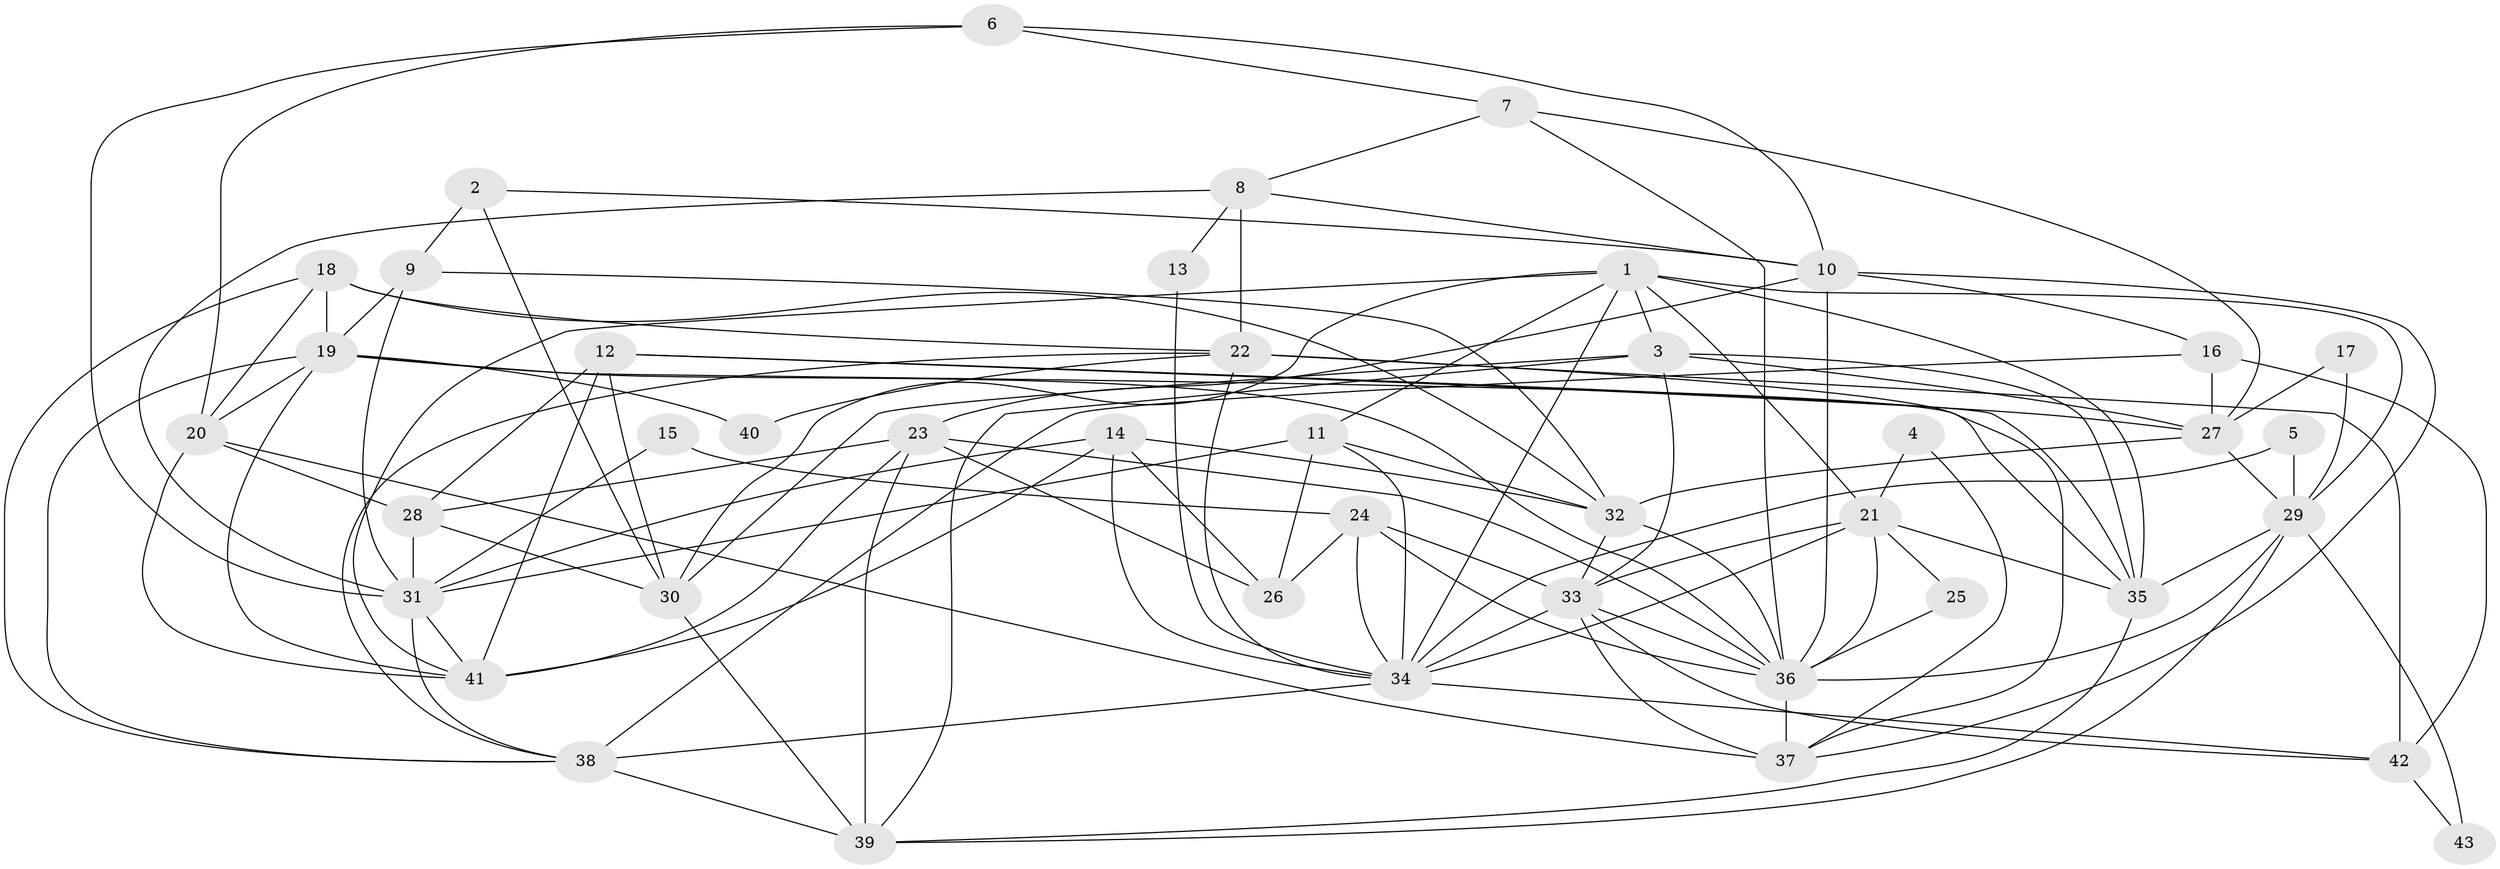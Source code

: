// original degree distribution, {2: 0.19767441860465115, 4: 0.2558139534883721, 7: 0.06976744186046512, 3: 0.22093023255813954, 5: 0.12790697674418605, 6: 0.11627906976744186, 8: 0.011627906976744186}
// Generated by graph-tools (version 1.1) at 2025/26/03/09/25 03:26:14]
// undirected, 43 vertices, 117 edges
graph export_dot {
graph [start="1"]
  node [color=gray90,style=filled];
  1;
  2;
  3;
  4;
  5;
  6;
  7;
  8;
  9;
  10;
  11;
  12;
  13;
  14;
  15;
  16;
  17;
  18;
  19;
  20;
  21;
  22;
  23;
  24;
  25;
  26;
  27;
  28;
  29;
  30;
  31;
  32;
  33;
  34;
  35;
  36;
  37;
  38;
  39;
  40;
  41;
  42;
  43;
  1 -- 3 [weight=1.0];
  1 -- 11 [weight=2.0];
  1 -- 21 [weight=1.0];
  1 -- 29 [weight=1.0];
  1 -- 30 [weight=1.0];
  1 -- 34 [weight=1.0];
  1 -- 35 [weight=2.0];
  1 -- 41 [weight=1.0];
  2 -- 9 [weight=1.0];
  2 -- 10 [weight=1.0];
  2 -- 30 [weight=1.0];
  3 -- 27 [weight=1.0];
  3 -- 30 [weight=1.0];
  3 -- 33 [weight=1.0];
  3 -- 35 [weight=1.0];
  3 -- 39 [weight=1.0];
  4 -- 21 [weight=1.0];
  4 -- 37 [weight=1.0];
  5 -- 29 [weight=1.0];
  5 -- 34 [weight=1.0];
  6 -- 7 [weight=1.0];
  6 -- 10 [weight=1.0];
  6 -- 20 [weight=1.0];
  6 -- 31 [weight=1.0];
  7 -- 8 [weight=1.0];
  7 -- 27 [weight=1.0];
  7 -- 36 [weight=1.0];
  8 -- 10 [weight=1.0];
  8 -- 13 [weight=1.0];
  8 -- 22 [weight=2.0];
  8 -- 31 [weight=1.0];
  9 -- 19 [weight=1.0];
  9 -- 31 [weight=1.0];
  9 -- 32 [weight=1.0];
  10 -- 16 [weight=1.0];
  10 -- 23 [weight=1.0];
  10 -- 36 [weight=1.0];
  10 -- 37 [weight=1.0];
  11 -- 26 [weight=1.0];
  11 -- 31 [weight=1.0];
  11 -- 32 [weight=1.0];
  11 -- 34 [weight=1.0];
  12 -- 27 [weight=1.0];
  12 -- 28 [weight=1.0];
  12 -- 30 [weight=1.0];
  12 -- 35 [weight=1.0];
  12 -- 41 [weight=1.0];
  13 -- 34 [weight=1.0];
  14 -- 26 [weight=1.0];
  14 -- 31 [weight=2.0];
  14 -- 32 [weight=1.0];
  14 -- 34 [weight=1.0];
  14 -- 41 [weight=1.0];
  15 -- 24 [weight=1.0];
  15 -- 31 [weight=1.0];
  16 -- 27 [weight=1.0];
  16 -- 38 [weight=1.0];
  16 -- 42 [weight=1.0];
  17 -- 27 [weight=1.0];
  17 -- 29 [weight=1.0];
  18 -- 19 [weight=1.0];
  18 -- 20 [weight=1.0];
  18 -- 22 [weight=1.0];
  18 -- 32 [weight=1.0];
  18 -- 38 [weight=1.0];
  19 -- 20 [weight=1.0];
  19 -- 35 [weight=1.0];
  19 -- 36 [weight=1.0];
  19 -- 38 [weight=1.0];
  19 -- 40 [weight=2.0];
  19 -- 41 [weight=1.0];
  20 -- 28 [weight=1.0];
  20 -- 37 [weight=1.0];
  20 -- 41 [weight=1.0];
  21 -- 25 [weight=1.0];
  21 -- 33 [weight=1.0];
  21 -- 34 [weight=2.0];
  21 -- 35 [weight=1.0];
  21 -- 36 [weight=1.0];
  22 -- 34 [weight=1.0];
  22 -- 37 [weight=1.0];
  22 -- 38 [weight=1.0];
  22 -- 40 [weight=1.0];
  22 -- 42 [weight=2.0];
  23 -- 26 [weight=1.0];
  23 -- 28 [weight=1.0];
  23 -- 36 [weight=1.0];
  23 -- 39 [weight=1.0];
  23 -- 41 [weight=1.0];
  24 -- 26 [weight=1.0];
  24 -- 33 [weight=1.0];
  24 -- 34 [weight=1.0];
  24 -- 36 [weight=1.0];
  25 -- 36 [weight=1.0];
  27 -- 29 [weight=1.0];
  27 -- 32 [weight=1.0];
  28 -- 30 [weight=1.0];
  28 -- 31 [weight=1.0];
  29 -- 35 [weight=1.0];
  29 -- 36 [weight=1.0];
  29 -- 39 [weight=1.0];
  29 -- 43 [weight=1.0];
  30 -- 39 [weight=1.0];
  31 -- 38 [weight=1.0];
  31 -- 41 [weight=1.0];
  32 -- 33 [weight=1.0];
  32 -- 36 [weight=2.0];
  33 -- 34 [weight=1.0];
  33 -- 36 [weight=1.0];
  33 -- 37 [weight=1.0];
  33 -- 42 [weight=1.0];
  34 -- 38 [weight=1.0];
  34 -- 42 [weight=1.0];
  35 -- 39 [weight=1.0];
  36 -- 37 [weight=2.0];
  38 -- 39 [weight=2.0];
  42 -- 43 [weight=1.0];
}
